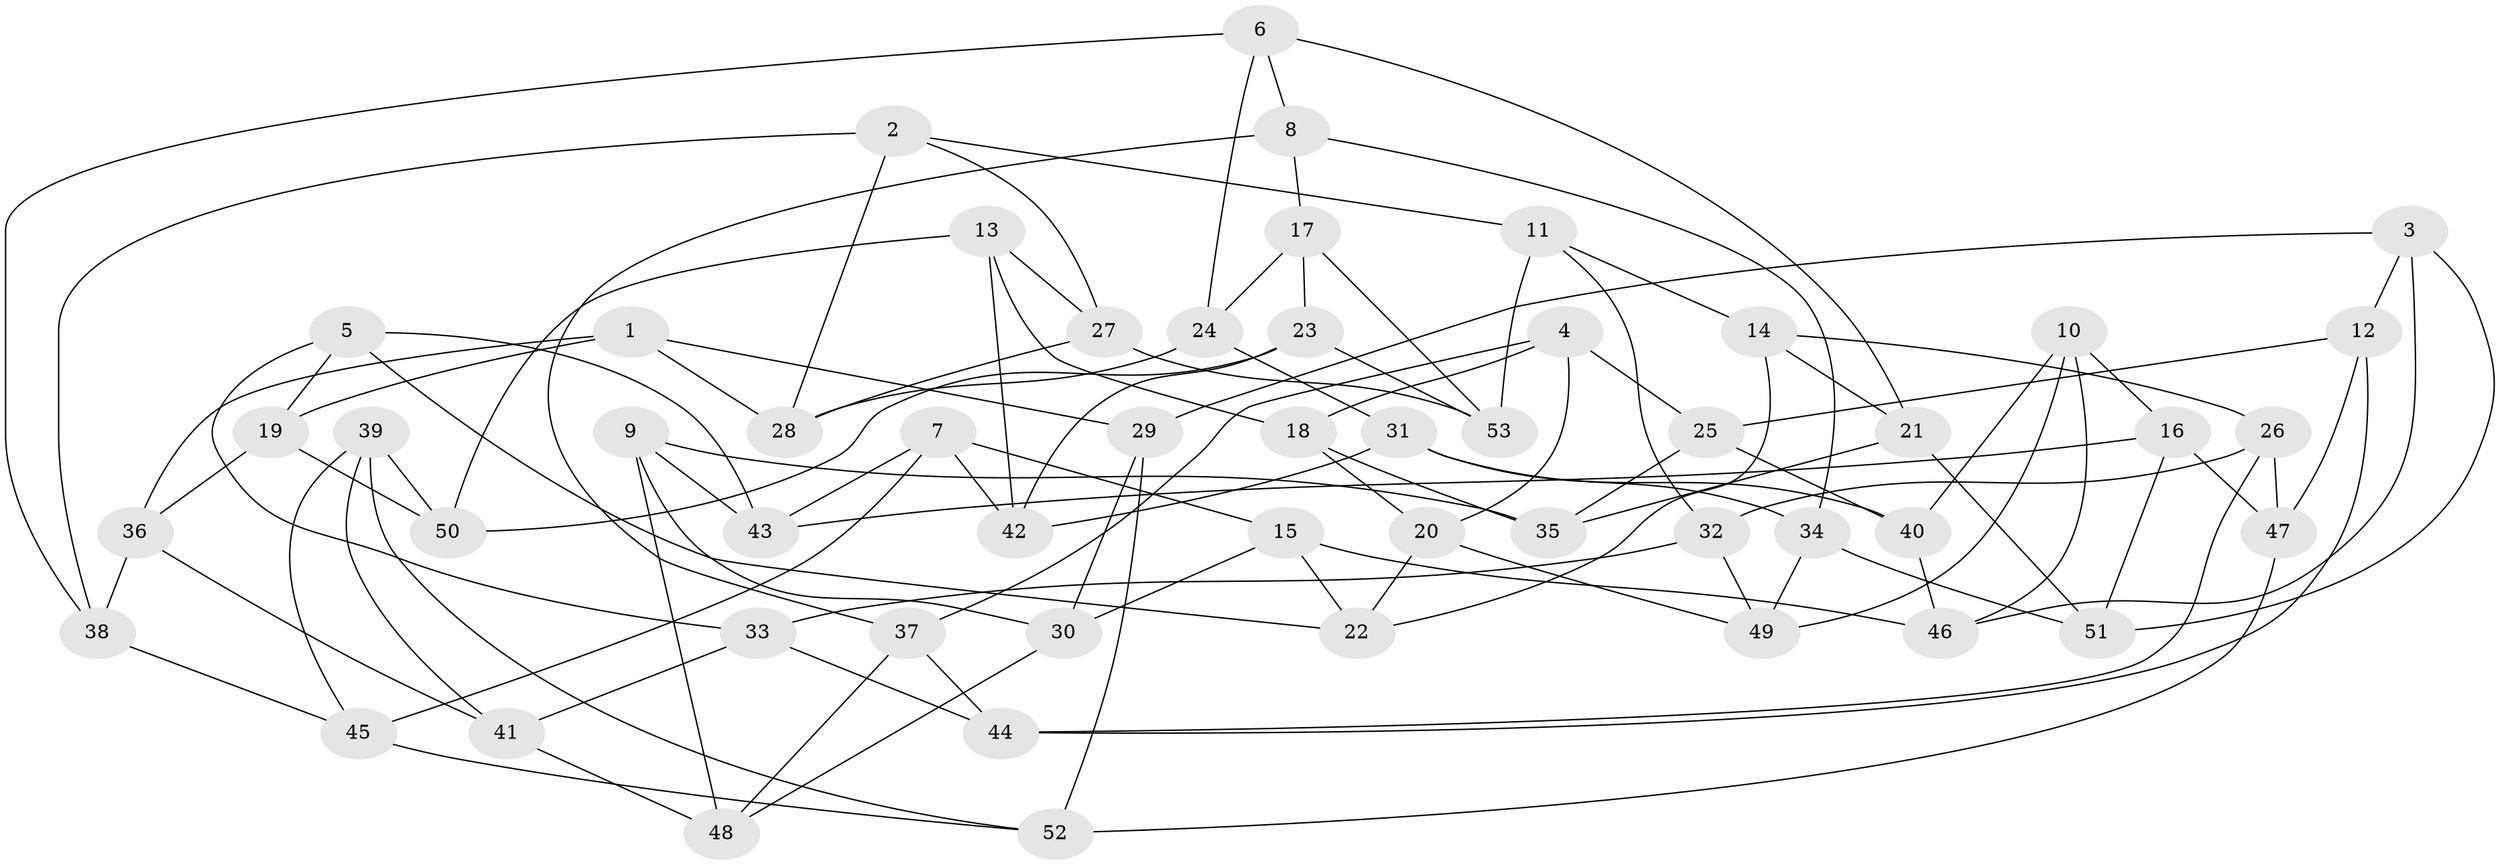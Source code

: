 // coarse degree distribution, {6: 0.6, 5: 0.16666666666666666, 4: 0.2, 3: 0.03333333333333333}
// Generated by graph-tools (version 1.1) at 2025/24/03/03/25 07:24:29]
// undirected, 53 vertices, 106 edges
graph export_dot {
graph [start="1"]
  node [color=gray90,style=filled];
  1;
  2;
  3;
  4;
  5;
  6;
  7;
  8;
  9;
  10;
  11;
  12;
  13;
  14;
  15;
  16;
  17;
  18;
  19;
  20;
  21;
  22;
  23;
  24;
  25;
  26;
  27;
  28;
  29;
  30;
  31;
  32;
  33;
  34;
  35;
  36;
  37;
  38;
  39;
  40;
  41;
  42;
  43;
  44;
  45;
  46;
  47;
  48;
  49;
  50;
  51;
  52;
  53;
  1 -- 28;
  1 -- 36;
  1 -- 29;
  1 -- 19;
  2 -- 11;
  2 -- 38;
  2 -- 28;
  2 -- 27;
  3 -- 12;
  3 -- 46;
  3 -- 29;
  3 -- 51;
  4 -- 25;
  4 -- 20;
  4 -- 37;
  4 -- 18;
  5 -- 43;
  5 -- 19;
  5 -- 22;
  5 -- 33;
  6 -- 38;
  6 -- 8;
  6 -- 21;
  6 -- 24;
  7 -- 15;
  7 -- 43;
  7 -- 42;
  7 -- 45;
  8 -- 17;
  8 -- 37;
  8 -- 34;
  9 -- 43;
  9 -- 35;
  9 -- 48;
  9 -- 30;
  10 -- 49;
  10 -- 40;
  10 -- 16;
  10 -- 46;
  11 -- 53;
  11 -- 32;
  11 -- 14;
  12 -- 47;
  12 -- 44;
  12 -- 25;
  13 -- 42;
  13 -- 50;
  13 -- 27;
  13 -- 18;
  14 -- 26;
  14 -- 22;
  14 -- 21;
  15 -- 46;
  15 -- 30;
  15 -- 22;
  16 -- 47;
  16 -- 51;
  16 -- 43;
  17 -- 23;
  17 -- 24;
  17 -- 53;
  18 -- 20;
  18 -- 35;
  19 -- 36;
  19 -- 50;
  20 -- 22;
  20 -- 49;
  21 -- 35;
  21 -- 51;
  23 -- 53;
  23 -- 50;
  23 -- 42;
  24 -- 28;
  24 -- 31;
  25 -- 40;
  25 -- 35;
  26 -- 32;
  26 -- 44;
  26 -- 47;
  27 -- 53;
  27 -- 28;
  29 -- 30;
  29 -- 52;
  30 -- 48;
  31 -- 34;
  31 -- 42;
  31 -- 40;
  32 -- 33;
  32 -- 49;
  33 -- 44;
  33 -- 41;
  34 -- 51;
  34 -- 49;
  36 -- 38;
  36 -- 41;
  37 -- 48;
  37 -- 44;
  38 -- 45;
  39 -- 45;
  39 -- 41;
  39 -- 50;
  39 -- 52;
  40 -- 46;
  41 -- 48;
  45 -- 52;
  47 -- 52;
}
